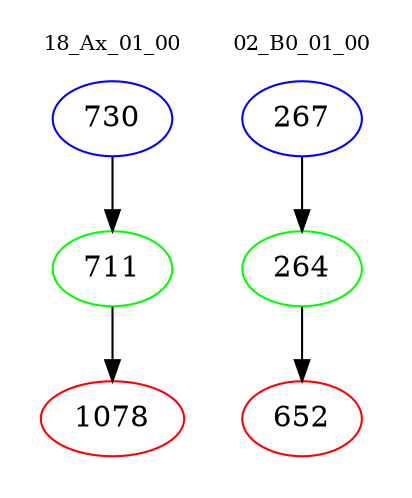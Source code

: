 digraph{
subgraph cluster_0 {
color = white
label = "18_Ax_01_00";
fontsize=10;
T0_730 [label="730", color="blue"]
T0_730 -> T0_711 [color="black"]
T0_711 [label="711", color="green"]
T0_711 -> T0_1078 [color="black"]
T0_1078 [label="1078", color="red"]
}
subgraph cluster_1 {
color = white
label = "02_B0_01_00";
fontsize=10;
T1_267 [label="267", color="blue"]
T1_267 -> T1_264 [color="black"]
T1_264 [label="264", color="green"]
T1_264 -> T1_652 [color="black"]
T1_652 [label="652", color="red"]
}
}
